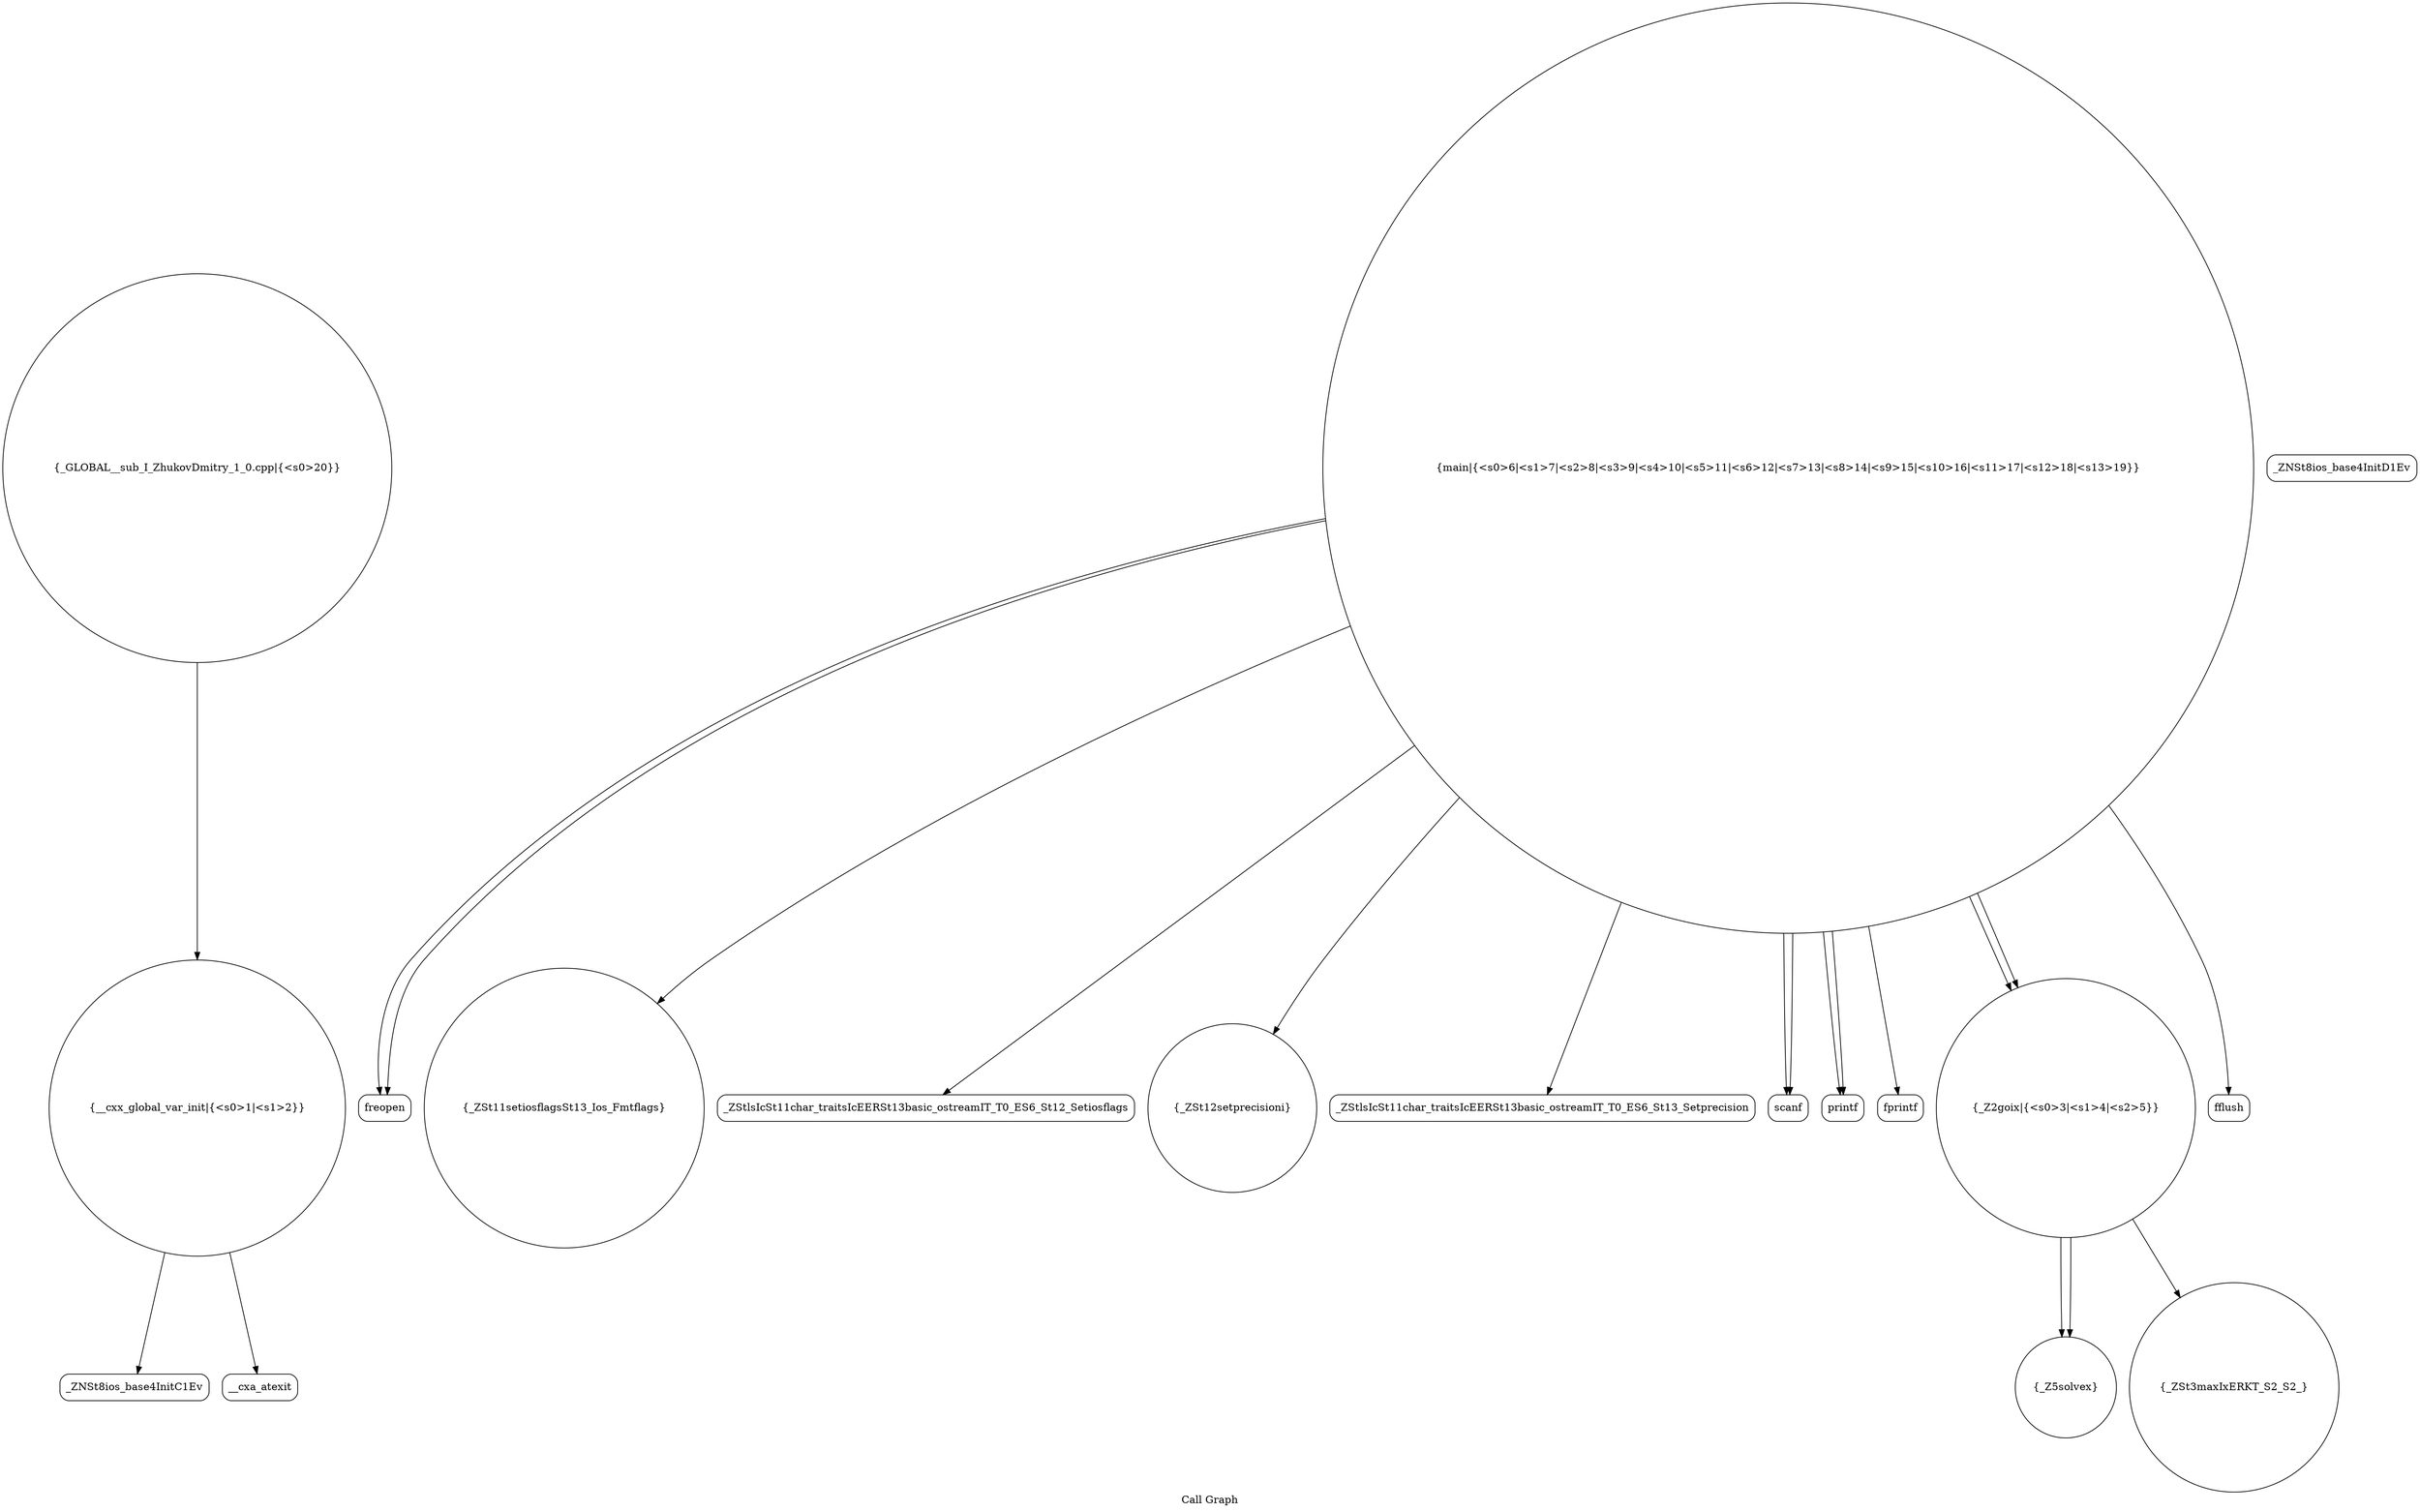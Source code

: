 digraph "Call Graph" {
	label="Call Graph";

	Node0x55d2a7b92f80 [shape=record,shape=circle,label="{__cxx_global_var_init|{<s0>1|<s1>2}}"];
	Node0x55d2a7b92f80:s0 -> Node0x55d2a7b93410[color=black];
	Node0x55d2a7b92f80:s1 -> Node0x55d2a7b93510[color=black];
	Node0x55d2a7b93710 [shape=record,shape=circle,label="{main|{<s0>6|<s1>7|<s2>8|<s3>9|<s4>10|<s5>11|<s6>12|<s7>13|<s8>14|<s9>15|<s10>16|<s11>17|<s12>18|<s13>19}}"];
	Node0x55d2a7b93710:s0 -> Node0x55d2a7b93790[color=black];
	Node0x55d2a7b93710:s1 -> Node0x55d2a7b93790[color=black];
	Node0x55d2a7b93710:s2 -> Node0x55d2a7b93910[color=black];
	Node0x55d2a7b93710:s3 -> Node0x55d2a7b93890[color=black];
	Node0x55d2a7b93710:s4 -> Node0x55d2a7b93990[color=black];
	Node0x55d2a7b93710:s5 -> Node0x55d2a7b93810[color=black];
	Node0x55d2a7b93710:s6 -> Node0x55d2a7b93a10[color=black];
	Node0x55d2a7b93710:s7 -> Node0x55d2a7b93a90[color=black];
	Node0x55d2a7b93710:s8 -> Node0x55d2a7b93b10[color=black];
	Node0x55d2a7b93710:s9 -> Node0x55d2a7b93a10[color=black];
	Node0x55d2a7b93710:s10 -> Node0x55d2a7b93610[color=black];
	Node0x55d2a7b93710:s11 -> Node0x55d2a7b93610[color=black];
	Node0x55d2a7b93710:s12 -> Node0x55d2a7b93a90[color=black];
	Node0x55d2a7b93710:s13 -> Node0x55d2a7b93b90[color=black];
	Node0x55d2a7b93a90 [shape=record,shape=Mrecord,label="{printf}"];
	Node0x55d2a7b93490 [shape=record,shape=Mrecord,label="{_ZNSt8ios_base4InitD1Ev}"];
	Node0x55d2a7b93810 [shape=record,shape=Mrecord,label="{_ZStlsIcSt11char_traitsIcEERSt13basic_ostreamIT_T0_ES6_St13_Setprecision}"];
	Node0x55d2a7b93b90 [shape=record,shape=Mrecord,label="{fflush}"];
	Node0x55d2a7b93590 [shape=record,shape=circle,label="{_Z5solvex}"];
	Node0x55d2a7b93910 [shape=record,shape=circle,label="{_ZSt11setiosflagsSt13_Ios_Fmtflags}"];
	Node0x55d2a7b93690 [shape=record,shape=circle,label="{_ZSt3maxIxERKT_S2_S2_}"];
	Node0x55d2a7b93a10 [shape=record,shape=Mrecord,label="{scanf}"];
	Node0x55d2a7b93410 [shape=record,shape=Mrecord,label="{_ZNSt8ios_base4InitC1Ev}"];
	Node0x55d2a7b93790 [shape=record,shape=Mrecord,label="{freopen}"];
	Node0x55d2a7b93b10 [shape=record,shape=Mrecord,label="{fprintf}"];
	Node0x55d2a7b93510 [shape=record,shape=Mrecord,label="{__cxa_atexit}"];
	Node0x55d2a7b93890 [shape=record,shape=Mrecord,label="{_ZStlsIcSt11char_traitsIcEERSt13basic_ostreamIT_T0_ES6_St12_Setiosflags}"];
	Node0x55d2a7b93c10 [shape=record,shape=circle,label="{_GLOBAL__sub_I_ZhukovDmitry_1_0.cpp|{<s0>20}}"];
	Node0x55d2a7b93c10:s0 -> Node0x55d2a7b92f80[color=black];
	Node0x55d2a7b93610 [shape=record,shape=circle,label="{_Z2goix|{<s0>3|<s1>4|<s2>5}}"];
	Node0x55d2a7b93610:s0 -> Node0x55d2a7b93590[color=black];
	Node0x55d2a7b93610:s1 -> Node0x55d2a7b93590[color=black];
	Node0x55d2a7b93610:s2 -> Node0x55d2a7b93690[color=black];
	Node0x55d2a7b93990 [shape=record,shape=circle,label="{_ZSt12setprecisioni}"];
}
